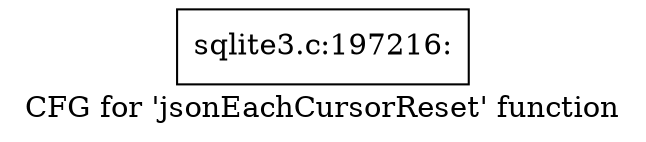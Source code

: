 digraph "CFG for 'jsonEachCursorReset' function" {
	label="CFG for 'jsonEachCursorReset' function";

	Node0x55c0fb7ac920 [shape=record,label="{sqlite3.c:197216:}"];
}
